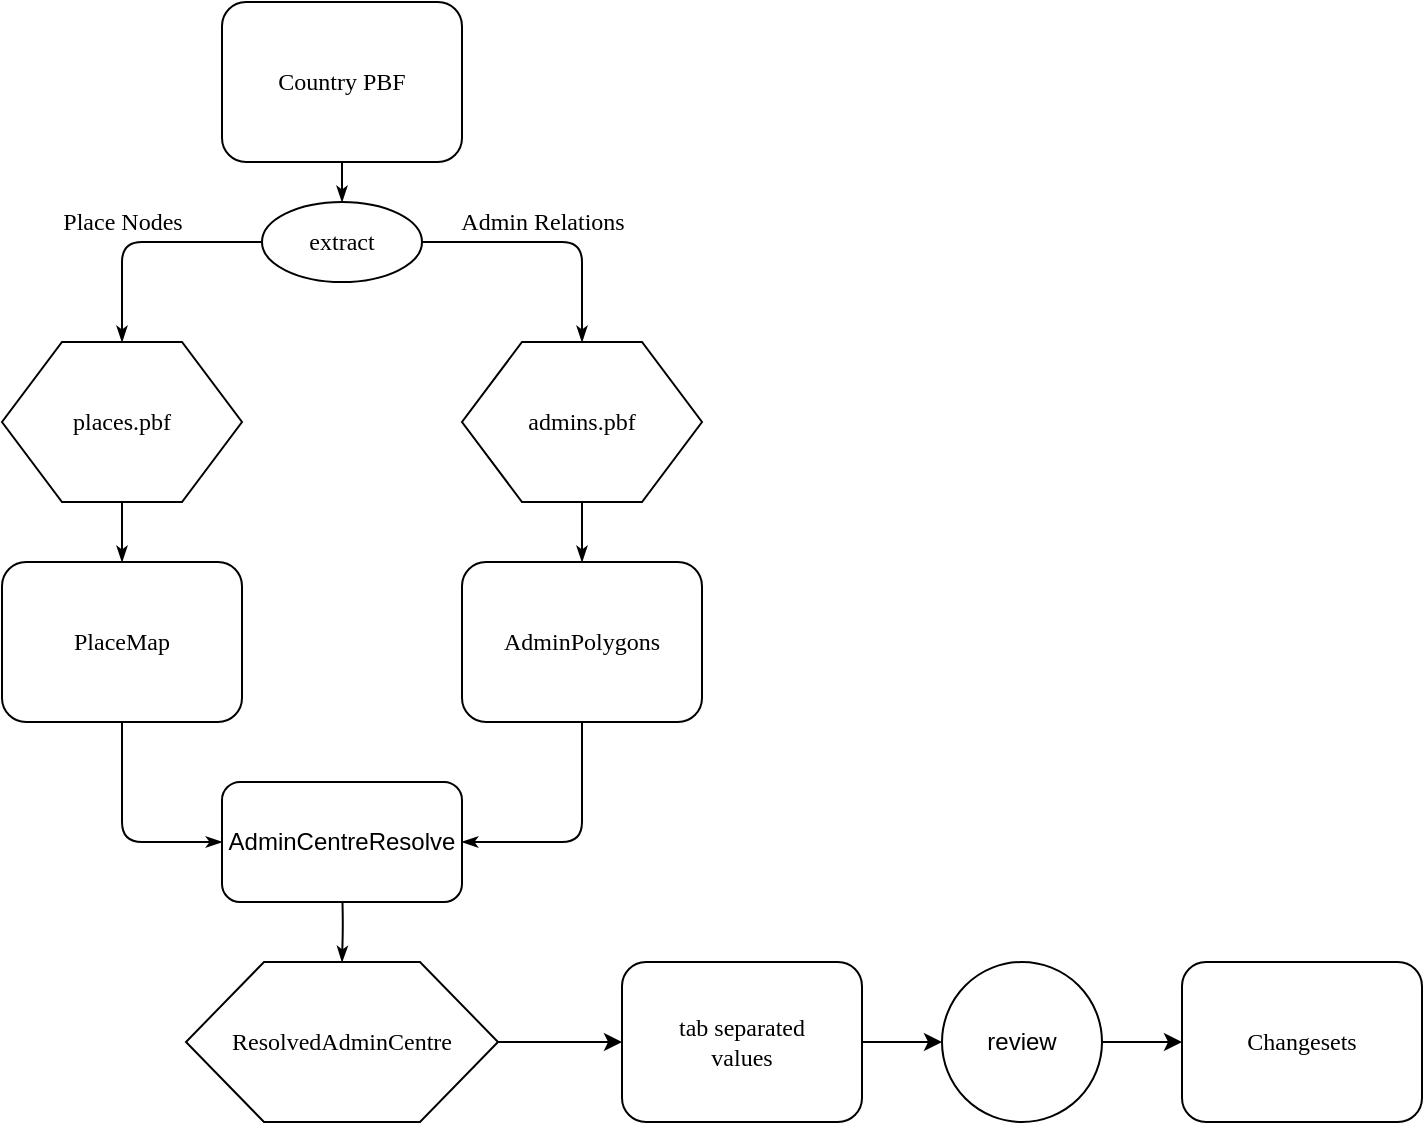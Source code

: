 <mxfile version="12.3.5" type="device" pages="1"><diagram name="Page-1" id="8ce9d11a-91a2-4d17-14d8-a56ed91bf033"><mxGraphModel dx="1036" dy="684" grid="1" gridSize="10" guides="1" tooltips="1" connect="1" arrows="1" fold="1" page="1" pageScale="1" pageWidth="1100" pageHeight="850" background="#ffffff" math="0" shadow="0"><root><mxCell id="0"/><mxCell id="1" parent="0"/><mxCell id="17ea667e15c223fc-29" style="edgeStyle=orthogonalEdgeStyle;rounded=1;html=1;labelBackgroundColor=none;startArrow=none;startFill=0;startSize=5;endArrow=classicThin;endFill=1;endSize=5;jettySize=auto;orthogonalLoop=1;strokeWidth=1;fontFamily=Verdana;fontSize=8" parent="1" source="17ea667e15c223fc-2" target="17ea667e15c223fc-3" edge="1"><mxGeometry relative="1" as="geometry"/></mxCell><mxCell id="17ea667e15c223fc-2" value="Country PBF" style="rounded=1;whiteSpace=wrap;html=1;shadow=0;labelBackgroundColor=none;strokeWidth=1;fontFamily=Verdana;fontSize=12;align=center;" parent="1" vertex="1"><mxGeometry x="180" y="60" width="120" height="80" as="geometry"/></mxCell><mxCell id="17ea667e15c223fc-30" value="Admin Relations" style="edgeStyle=orthogonalEdgeStyle;rounded=1;html=1;labelBackgroundColor=none;startArrow=none;startFill=0;startSize=5;endArrow=classicThin;endFill=1;endSize=5;jettySize=auto;orthogonalLoop=1;strokeWidth=1;fontFamily=Verdana;fontSize=12;" parent="1" source="17ea667e15c223fc-3" target="17ea667e15c223fc-5" edge="1"><mxGeometry x="-0.077" y="10" relative="1" as="geometry"><mxPoint as="offset"/></mxGeometry></mxCell><mxCell id="17ea667e15c223fc-31" value="Place Nodes" style="edgeStyle=orthogonalEdgeStyle;rounded=1;html=1;labelBackgroundColor=none;startArrow=none;startFill=0;startSize=5;endArrow=classicThin;endFill=1;endSize=5;jettySize=auto;orthogonalLoop=1;strokeWidth=1;fontFamily=Verdana;fontSize=12;" parent="1" source="17ea667e15c223fc-3" target="17ea667e15c223fc-4" edge="1"><mxGeometry x="0.167" y="-10" relative="1" as="geometry"><mxPoint x="10" y="-10" as="offset"/></mxGeometry></mxCell><mxCell id="17ea667e15c223fc-3" value="extract" style="ellipse;whiteSpace=wrap;html=1;rounded=1;shadow=0;labelBackgroundColor=none;strokeWidth=1;fontFamily=Verdana;fontSize=12;align=center;" parent="1" vertex="1"><mxGeometry x="200" y="160" width="80" height="40" as="geometry"/></mxCell><mxCell id="17ea667e15c223fc-39" style="edgeStyle=orthogonalEdgeStyle;rounded=1;html=1;labelBackgroundColor=none;startArrow=none;startFill=0;startSize=5;endArrow=classicThin;endFill=1;endSize=5;jettySize=auto;orthogonalLoop=1;strokeWidth=1;fontFamily=Verdana;fontSize=8" parent="1" source="17ea667e15c223fc-4" target="17ea667e15c223fc-7" edge="1"><mxGeometry relative="1" as="geometry"/></mxCell><mxCell id="17ea667e15c223fc-4" value="places.pbf" style="shape=hexagon;perimeter=hexagonPerimeter;whiteSpace=wrap;html=1;rounded=0;shadow=0;labelBackgroundColor=none;strokeWidth=1;fontFamily=Verdana;fontSize=12;align=center;" parent="1" vertex="1"><mxGeometry x="70" y="230" width="120" height="80" as="geometry"/></mxCell><mxCell id="17ea667e15c223fc-36" style="edgeStyle=orthogonalEdgeStyle;rounded=1;html=1;labelBackgroundColor=none;startArrow=none;startFill=0;startSize=5;endArrow=classicThin;endFill=1;endSize=5;jettySize=auto;orthogonalLoop=1;strokeWidth=1;fontFamily=Verdana;fontSize=8" parent="1" source="17ea667e15c223fc-5" target="17ea667e15c223fc-8" edge="1"><mxGeometry relative="1" as="geometry"/></mxCell><mxCell id="17ea667e15c223fc-5" value="admins.pbf" style="shape=hexagon;perimeter=hexagonPerimeter;whiteSpace=wrap;html=1;rounded=0;shadow=0;labelBackgroundColor=none;strokeWidth=1;fontFamily=Verdana;fontSize=12;align=center;" parent="1" vertex="1"><mxGeometry x="300" y="230" width="120" height="80" as="geometry"/></mxCell><mxCell id="17ea667e15c223fc-38" style="edgeStyle=orthogonalEdgeStyle;rounded=1;html=1;labelBackgroundColor=none;startArrow=none;startFill=0;startSize=5;endArrow=classicThin;endFill=1;endSize=5;jettySize=auto;orthogonalLoop=1;strokeWidth=1;fontFamily=Verdana;fontSize=8;entryX=0;entryY=0.5;entryDx=0;entryDy=0;" parent="1" source="17ea667e15c223fc-7" target="9zWU42JI4GVt85jMNiSg-1" edge="1"><mxGeometry relative="1" as="geometry"><Array as="points"><mxPoint x="130" y="480"/></Array><mxPoint x="220" y="480" as="targetPoint"/></mxGeometry></mxCell><mxCell id="17ea667e15c223fc-7" value="PlaceMap" style="rounded=1;whiteSpace=wrap;html=1;shadow=0;labelBackgroundColor=none;strokeWidth=1;fontFamily=Verdana;fontSize=12;align=center;" parent="1" vertex="1"><mxGeometry x="70" y="340" width="120" height="80" as="geometry"/></mxCell><mxCell id="17ea667e15c223fc-37" style="edgeStyle=orthogonalEdgeStyle;rounded=1;html=1;labelBackgroundColor=none;startArrow=none;startFill=0;startSize=5;endArrow=classicThin;endFill=1;endSize=5;jettySize=auto;orthogonalLoop=1;strokeWidth=1;fontFamily=Verdana;fontSize=8;entryX=1;entryY=0.5;entryDx=0;entryDy=0;" parent="1" source="17ea667e15c223fc-8" target="9zWU42JI4GVt85jMNiSg-1" edge="1"><mxGeometry relative="1" as="geometry"><Array as="points"><mxPoint x="360" y="480"/></Array><mxPoint x="260" y="480" as="targetPoint"/></mxGeometry></mxCell><mxCell id="17ea667e15c223fc-8" value="AdminPolygons" style="rounded=1;whiteSpace=wrap;html=1;shadow=0;labelBackgroundColor=none;strokeWidth=1;fontFamily=Verdana;fontSize=12;align=center;" parent="1" vertex="1"><mxGeometry x="300" y="340" width="120" height="80" as="geometry"/></mxCell><mxCell id="17ea667e15c223fc-40" style="edgeStyle=orthogonalEdgeStyle;rounded=1;html=1;labelBackgroundColor=none;startArrow=none;startFill=0;startSize=5;endArrow=classicThin;endFill=1;endSize=5;jettySize=auto;orthogonalLoop=1;strokeWidth=1;fontFamily=Verdana;fontSize=8" parent="1" target="17ea667e15c223fc-11" edge="1"><mxGeometry relative="1" as="geometry"><mxPoint x="240" y="500" as="sourcePoint"/></mxGeometry></mxCell><mxCell id="9zWU42JI4GVt85jMNiSg-8" value="" style="edgeStyle=orthogonalEdgeStyle;rounded=0;orthogonalLoop=1;jettySize=auto;html=1;" edge="1" parent="1" source="17ea667e15c223fc-11" target="9zWU42JI4GVt85jMNiSg-7"><mxGeometry relative="1" as="geometry"/></mxCell><mxCell id="17ea667e15c223fc-11" value="ResolvedAdminCentre" style="shape=hexagon;perimeter=hexagonPerimeter;whiteSpace=wrap;html=1;rounded=0;shadow=0;labelBackgroundColor=none;strokeWidth=1;fontFamily=Verdana;fontSize=12;align=center;" parent="1" vertex="1"><mxGeometry x="162" y="540" width="156" height="80" as="geometry"/></mxCell><mxCell id="9zWU42JI4GVt85jMNiSg-1" value="AdminCentreResolve" style="rounded=1;whiteSpace=wrap;html=1;" vertex="1" parent="1"><mxGeometry x="180" y="450" width="120" height="60" as="geometry"/></mxCell><mxCell id="9zWU42JI4GVt85jMNiSg-11" value="" style="edgeStyle=orthogonalEdgeStyle;rounded=0;orthogonalLoop=1;jettySize=auto;html=1;" edge="1" parent="1" source="9zWU42JI4GVt85jMNiSg-7"><mxGeometry relative="1" as="geometry"><mxPoint x="540" y="580" as="targetPoint"/></mxGeometry></mxCell><mxCell id="9zWU42JI4GVt85jMNiSg-7" value="tab separated &lt;br&gt;values" style="rounded=1;whiteSpace=wrap;html=1;shadow=0;labelBackgroundColor=none;strokeWidth=1;fontFamily=Verdana;fontSize=12;align=center;" vertex="1" parent="1"><mxGeometry x="380" y="540" width="120" height="80" as="geometry"/></mxCell><mxCell id="9zWU42JI4GVt85jMNiSg-10" value="Changesets" style="rounded=1;whiteSpace=wrap;html=1;shadow=0;labelBackgroundColor=none;strokeWidth=1;fontFamily=Verdana;fontSize=12;align=center;" vertex="1" parent="1"><mxGeometry x="660" y="540" width="120" height="80" as="geometry"/></mxCell><mxCell id="9zWU42JI4GVt85jMNiSg-14" value="" style="edgeStyle=orthogonalEdgeStyle;rounded=0;orthogonalLoop=1;jettySize=auto;html=1;" edge="1" parent="1" source="9zWU42JI4GVt85jMNiSg-12" target="9zWU42JI4GVt85jMNiSg-10"><mxGeometry relative="1" as="geometry"/></mxCell><mxCell id="9zWU42JI4GVt85jMNiSg-12" value="review" style="ellipse;whiteSpace=wrap;html=1;" vertex="1" parent="1"><mxGeometry x="540" y="540" width="80" height="80" as="geometry"/></mxCell></root></mxGraphModel></diagram></mxfile>